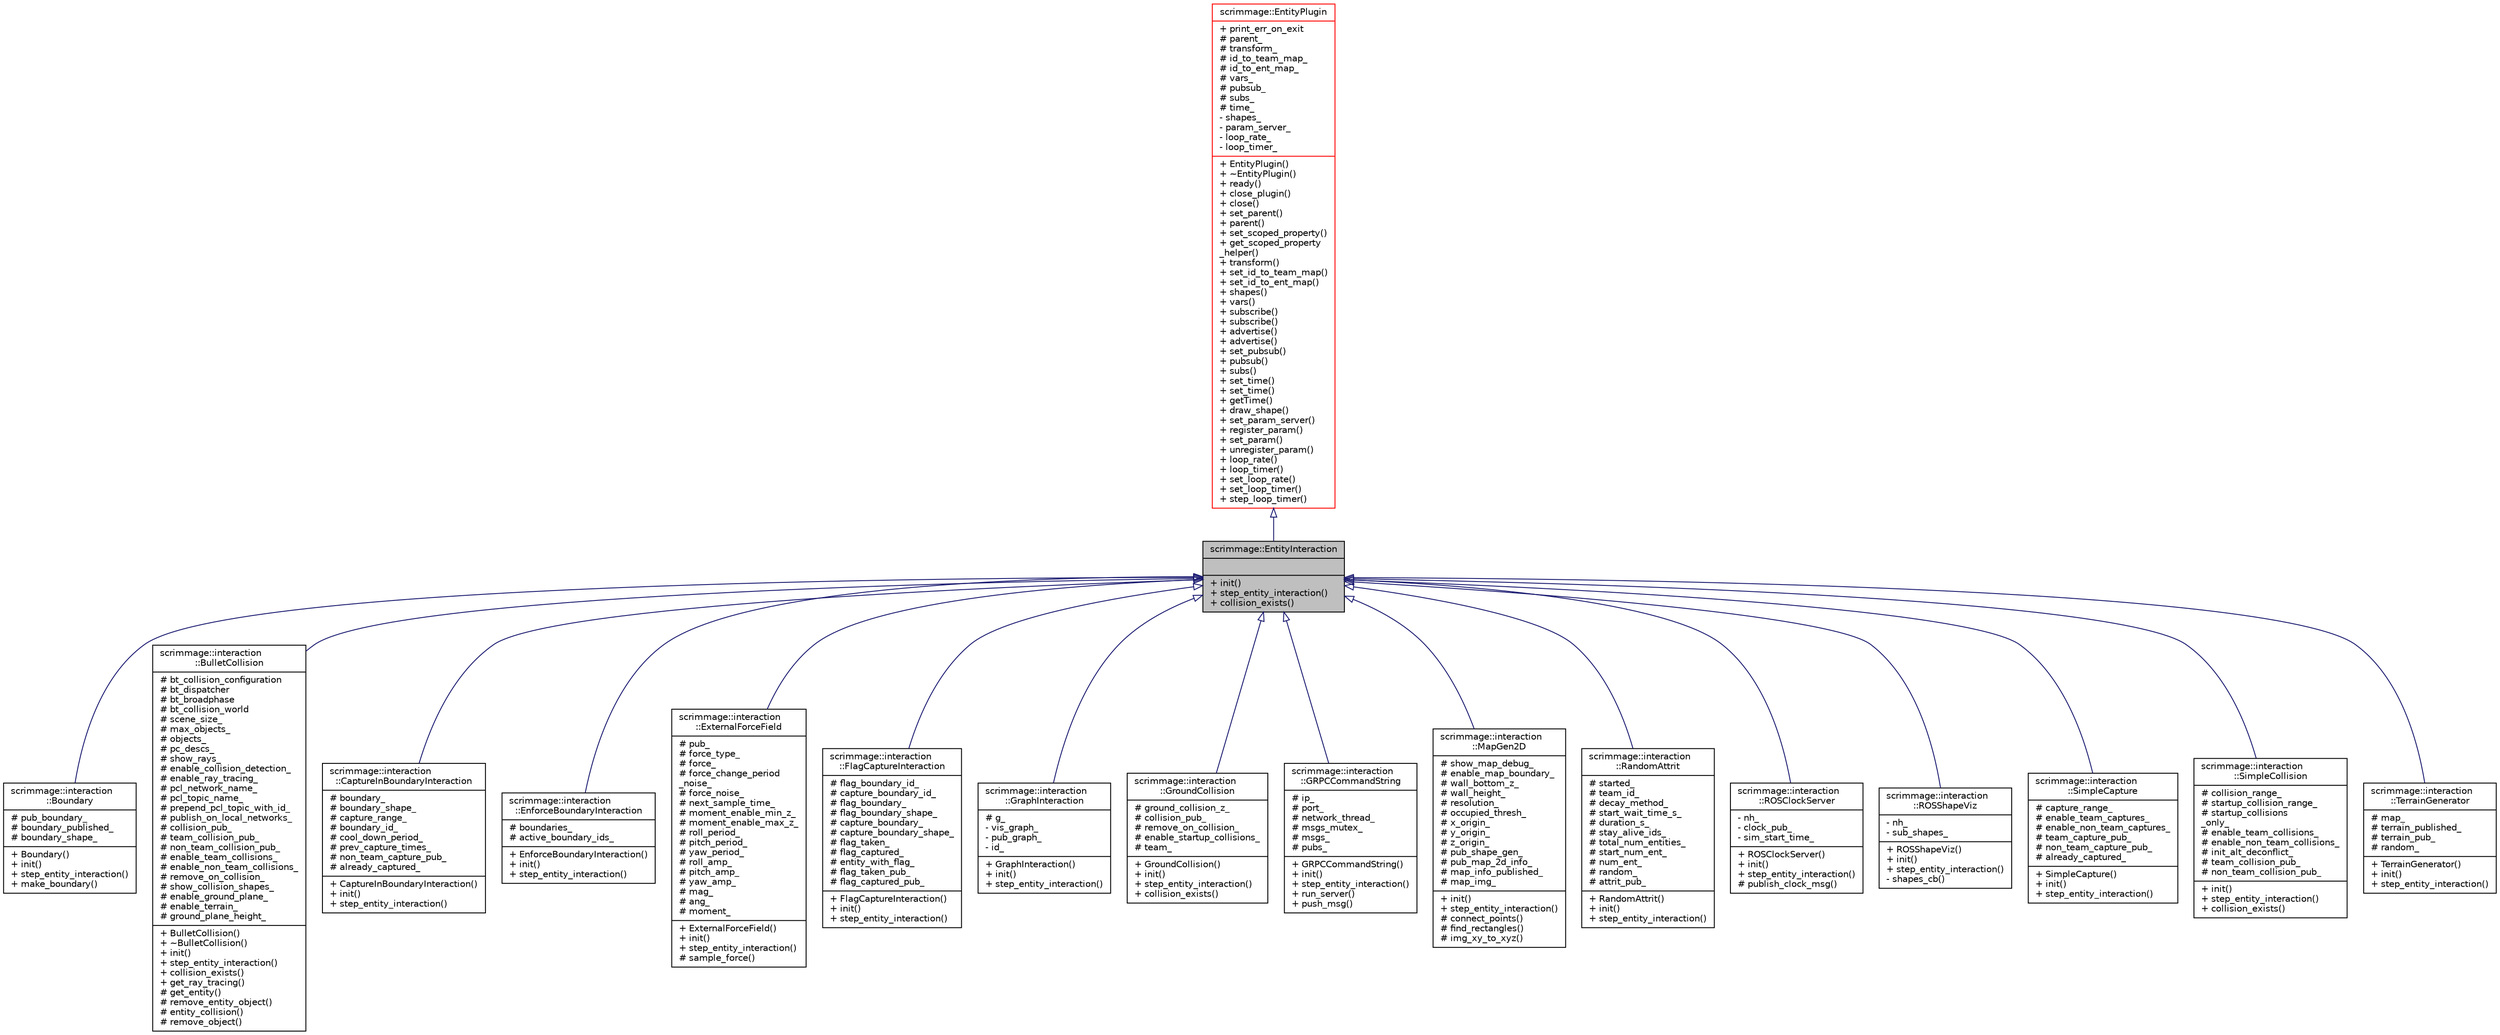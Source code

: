digraph "scrimmage::EntityInteraction"
{
 // LATEX_PDF_SIZE
  edge [fontname="Helvetica",fontsize="10",labelfontname="Helvetica",labelfontsize="10"];
  node [fontname="Helvetica",fontsize="10",shape=record];
  Node1 [label="{scrimmage::EntityInteraction\n||+ init()\l+ step_entity_interaction()\l+ collision_exists()\l}",height=0.2,width=0.4,color="black", fillcolor="grey75", style="filled", fontcolor="black",tooltip=" "];
  Node2 -> Node1 [dir="back",color="midnightblue",fontsize="10",style="solid",arrowtail="onormal",fontname="Helvetica"];
  Node2 [label="{scrimmage::EntityPlugin\n|+ print_err_on_exit\l# parent_\l# transform_\l# id_to_team_map_\l# id_to_ent_map_\l# vars_\l# pubsub_\l# subs_\l# time_\l- shapes_\l- param_server_\l- loop_rate_\l- loop_timer_\l|+ EntityPlugin()\l+ ~EntityPlugin()\l+ ready()\l+ close_plugin()\l+ close()\l+ set_parent()\l+ parent()\l+ set_scoped_property()\l+ get_scoped_property\l_helper()\l+ transform()\l+ set_id_to_team_map()\l+ set_id_to_ent_map()\l+ shapes()\l+ vars()\l+ subscribe()\l+ subscribe()\l+ advertise()\l+ advertise()\l+ set_pubsub()\l+ pubsub()\l+ subs()\l+ set_time()\l+ set_time()\l+ getTime()\l+ draw_shape()\l+ set_param_server()\l+ register_param()\l+ set_param()\l+ unregister_param()\l+ loop_rate()\l+ loop_timer()\l+ set_loop_rate()\l+ set_loop_timer()\l+ step_loop_timer()\l}",height=0.2,width=0.4,color="red", fillcolor="white", style="filled",URL="$classscrimmage_1_1EntityPlugin.html",tooltip=" "];
  Node1 -> Node5 [dir="back",color="midnightblue",fontsize="10",style="solid",arrowtail="onormal",fontname="Helvetica"];
  Node5 [label="{scrimmage::interaction\l::Boundary\n|# pub_boundary_\l# boundary_published_\l# boundary_shape_\l|+ Boundary()\l+ init()\l+ step_entity_interaction()\l+ make_boundary()\l}",height=0.2,width=0.4,color="black", fillcolor="white", style="filled",URL="$classscrimmage_1_1interaction_1_1Boundary.html",tooltip=" "];
  Node1 -> Node6 [dir="back",color="midnightblue",fontsize="10",style="solid",arrowtail="onormal",fontname="Helvetica"];
  Node6 [label="{scrimmage::interaction\l::BulletCollision\n|# bt_collision_configuration\l# bt_dispatcher\l# bt_broadphase\l# bt_collision_world\l# scene_size_\l# max_objects_\l# objects_\l# pc_descs_\l# show_rays_\l# enable_collision_detection_\l# enable_ray_tracing_\l# pcl_network_name_\l# pcl_topic_name_\l# prepend_pcl_topic_with_id_\l# publish_on_local_networks_\l# collision_pub_\l# team_collision_pub_\l# non_team_collision_pub_\l# enable_team_collisions_\l# enable_non_team_collisions_\l# remove_on_collision_\l# show_collision_shapes_\l# enable_ground_plane_\l# enable_terrain_\l# ground_plane_height_\l|+ BulletCollision()\l+ ~BulletCollision()\l+ init()\l+ step_entity_interaction()\l+ collision_exists()\l+ get_ray_tracing()\l# get_entity()\l# remove_entity_object()\l# entity_collision()\l# remove_object()\l}",height=0.2,width=0.4,color="black", fillcolor="white", style="filled",URL="$classscrimmage_1_1interaction_1_1BulletCollision.html",tooltip=" "];
  Node1 -> Node7 [dir="back",color="midnightblue",fontsize="10",style="solid",arrowtail="onormal",fontname="Helvetica"];
  Node7 [label="{scrimmage::interaction\l::CaptureInBoundaryInteraction\n|# boundary_\l# boundary_shape_\l# capture_range_\l# boundary_id_\l# cool_down_period_\l# prev_capture_times_\l# non_team_capture_pub_\l# already_captured_\l|+ CaptureInBoundaryInteraction()\l+ init()\l+ step_entity_interaction()\l}",height=0.2,width=0.4,color="black", fillcolor="white", style="filled",URL="$classscrimmage_1_1interaction_1_1CaptureInBoundaryInteraction.html",tooltip=" "];
  Node1 -> Node8 [dir="back",color="midnightblue",fontsize="10",style="solid",arrowtail="onormal",fontname="Helvetica"];
  Node8 [label="{scrimmage::interaction\l::EnforceBoundaryInteraction\n|# boundaries_\l# active_boundary_ids_\l|+ EnforceBoundaryInteraction()\l+ init()\l+ step_entity_interaction()\l}",height=0.2,width=0.4,color="black", fillcolor="white", style="filled",URL="$classscrimmage_1_1interaction_1_1EnforceBoundaryInteraction.html",tooltip=" "];
  Node1 -> Node9 [dir="back",color="midnightblue",fontsize="10",style="solid",arrowtail="onormal",fontname="Helvetica"];
  Node9 [label="{scrimmage::interaction\l::ExternalForceField\n|# pub_\l# force_type_\l# force_\l# force_change_period\l_noise_\l# force_noise_\l# next_sample_time_\l# moment_enable_min_z_\l# moment_enable_max_z_\l# roll_period_\l# pitch_period_\l# yaw_period_\l# roll_amp_\l# pitch_amp_\l# yaw_amp_\l# mag_\l# ang_\l# moment_\l|+ ExternalForceField()\l+ init()\l+ step_entity_interaction()\l# sample_force()\l}",height=0.2,width=0.4,color="black", fillcolor="white", style="filled",URL="$classscrimmage_1_1interaction_1_1ExternalForceField.html",tooltip=" "];
  Node1 -> Node10 [dir="back",color="midnightblue",fontsize="10",style="solid",arrowtail="onormal",fontname="Helvetica"];
  Node10 [label="{scrimmage::interaction\l::FlagCaptureInteraction\n|# flag_boundary_id_\l# capture_boundary_id_\l# flag_boundary_\l# flag_boundary_shape_\l# capture_boundary_\l# capture_boundary_shape_\l# flag_taken_\l# flag_captured_\l# entity_with_flag_\l# flag_taken_pub_\l# flag_captured_pub_\l|+ FlagCaptureInteraction()\l+ init()\l+ step_entity_interaction()\l}",height=0.2,width=0.4,color="black", fillcolor="white", style="filled",URL="$classscrimmage_1_1interaction_1_1FlagCaptureInteraction.html",tooltip=" "];
  Node1 -> Node11 [dir="back",color="midnightblue",fontsize="10",style="solid",arrowtail="onormal",fontname="Helvetica"];
  Node11 [label="{scrimmage::interaction\l::GraphInteraction\n|# g_\l- vis_graph_\l- pub_graph_\l- id_\l|+ GraphInteraction()\l+ init()\l+ step_entity_interaction()\l}",height=0.2,width=0.4,color="black", fillcolor="white", style="filled",URL="$classscrimmage_1_1interaction_1_1GraphInteraction.html",tooltip=" "];
  Node1 -> Node12 [dir="back",color="midnightblue",fontsize="10",style="solid",arrowtail="onormal",fontname="Helvetica"];
  Node12 [label="{scrimmage::interaction\l::GroundCollision\n|# ground_collision_z_\l# collision_pub_\l# remove_on_collision_\l# enable_startup_collisions_\l# team_\l|+ GroundCollision()\l+ init()\l+ step_entity_interaction()\l+ collision_exists()\l}",height=0.2,width=0.4,color="black", fillcolor="white", style="filled",URL="$classscrimmage_1_1interaction_1_1GroundCollision.html",tooltip=" "];
  Node1 -> Node13 [dir="back",color="midnightblue",fontsize="10",style="solid",arrowtail="onormal",fontname="Helvetica"];
  Node13 [label="{scrimmage::interaction\l::GRPCCommandString\n|# ip_\l# port_\l# network_thread_\l# msgs_mutex_\l# msgs_\l# pubs_\l|+ GRPCCommandString()\l+ init()\l+ step_entity_interaction()\l+ run_server()\l+ push_msg()\l}",height=0.2,width=0.4,color="black", fillcolor="white", style="filled",URL="$classscrimmage_1_1interaction_1_1GRPCCommandString.html",tooltip=" "];
  Node1 -> Node14 [dir="back",color="midnightblue",fontsize="10",style="solid",arrowtail="onormal",fontname="Helvetica"];
  Node14 [label="{scrimmage::interaction\l::MapGen2D\n|# show_map_debug_\l# enable_map_boundary_\l# wall_bottom_z_\l# wall_height_\l# resolution_\l# occupied_thresh_\l# x_origin_\l# y_origin_\l# z_origin_\l# pub_shape_gen_\l# pub_map_2d_info_\l# map_info_published_\l# map_img_\l|+ init()\l+ step_entity_interaction()\l# connect_points()\l# find_rectangles()\l# img_xy_to_xyz()\l}",height=0.2,width=0.4,color="black", fillcolor="white", style="filled",URL="$classscrimmage_1_1interaction_1_1MapGen2D.html",tooltip=" "];
  Node1 -> Node15 [dir="back",color="midnightblue",fontsize="10",style="solid",arrowtail="onormal",fontname="Helvetica"];
  Node15 [label="{scrimmage::interaction\l::RandomAttrit\n|# started_\l# team_id_\l# decay_method_\l# start_wait_time_s_\l# duration_s_\l# stay_alive_ids_\l# total_num_entities_\l# start_num_ent_\l# num_ent_\l# random_\l# attrit_pub_\l|+ RandomAttrit()\l+ init()\l+ step_entity_interaction()\l}",height=0.2,width=0.4,color="black", fillcolor="white", style="filled",URL="$classscrimmage_1_1interaction_1_1RandomAttrit.html",tooltip=" "];
  Node1 -> Node16 [dir="back",color="midnightblue",fontsize="10",style="solid",arrowtail="onormal",fontname="Helvetica"];
  Node16 [label="{scrimmage::interaction\l::ROSClockServer\n|- nh_\l- clock_pub_\l- sim_start_time_\l|+ ROSClockServer()\l+ init()\l+ step_entity_interaction()\l# publish_clock_msg()\l}",height=0.2,width=0.4,color="black", fillcolor="white", style="filled",URL="$classscrimmage_1_1interaction_1_1ROSClockServer.html",tooltip=" "];
  Node1 -> Node17 [dir="back",color="midnightblue",fontsize="10",style="solid",arrowtail="onormal",fontname="Helvetica"];
  Node17 [label="{scrimmage::interaction\l::ROSShapeViz\n|- nh_\l- sub_shapes_\l|+ ROSShapeViz()\l+ init()\l+ step_entity_interaction()\l- shapes_cb()\l}",height=0.2,width=0.4,color="black", fillcolor="white", style="filled",URL="$classscrimmage_1_1interaction_1_1ROSShapeViz.html",tooltip=" "];
  Node1 -> Node18 [dir="back",color="midnightblue",fontsize="10",style="solid",arrowtail="onormal",fontname="Helvetica"];
  Node18 [label="{scrimmage::interaction\l::SimpleCapture\n|# capture_range_\l# enable_team_captures_\l# enable_non_team_captures_\l# team_capture_pub_\l# non_team_capture_pub_\l# already_captured_\l|+ SimpleCapture()\l+ init()\l+ step_entity_interaction()\l}",height=0.2,width=0.4,color="black", fillcolor="white", style="filled",URL="$classscrimmage_1_1interaction_1_1SimpleCapture.html",tooltip=" "];
  Node1 -> Node19 [dir="back",color="midnightblue",fontsize="10",style="solid",arrowtail="onormal",fontname="Helvetica"];
  Node19 [label="{scrimmage::interaction\l::SimpleCollision\n|# collision_range_\l# startup_collision_range_\l# startup_collisions\l_only_\l# enable_team_collisions_\l# enable_non_team_collisions_\l# init_alt_deconflict_\l# team_collision_pub_\l# non_team_collision_pub_\l|+ init()\l+ step_entity_interaction()\l+ collision_exists()\l}",height=0.2,width=0.4,color="black", fillcolor="white", style="filled",URL="$classscrimmage_1_1interaction_1_1SimpleCollision.html",tooltip=" "];
  Node1 -> Node20 [dir="back",color="midnightblue",fontsize="10",style="solid",arrowtail="onormal",fontname="Helvetica"];
  Node20 [label="{scrimmage::interaction\l::TerrainGenerator\n|# map_\l# terrain_published_\l# terrain_pub_\l# random_\l|+ TerrainGenerator()\l+ init()\l+ step_entity_interaction()\l}",height=0.2,width=0.4,color="black", fillcolor="white", style="filled",URL="$classscrimmage_1_1interaction_1_1TerrainGenerator.html",tooltip=" "];
}
